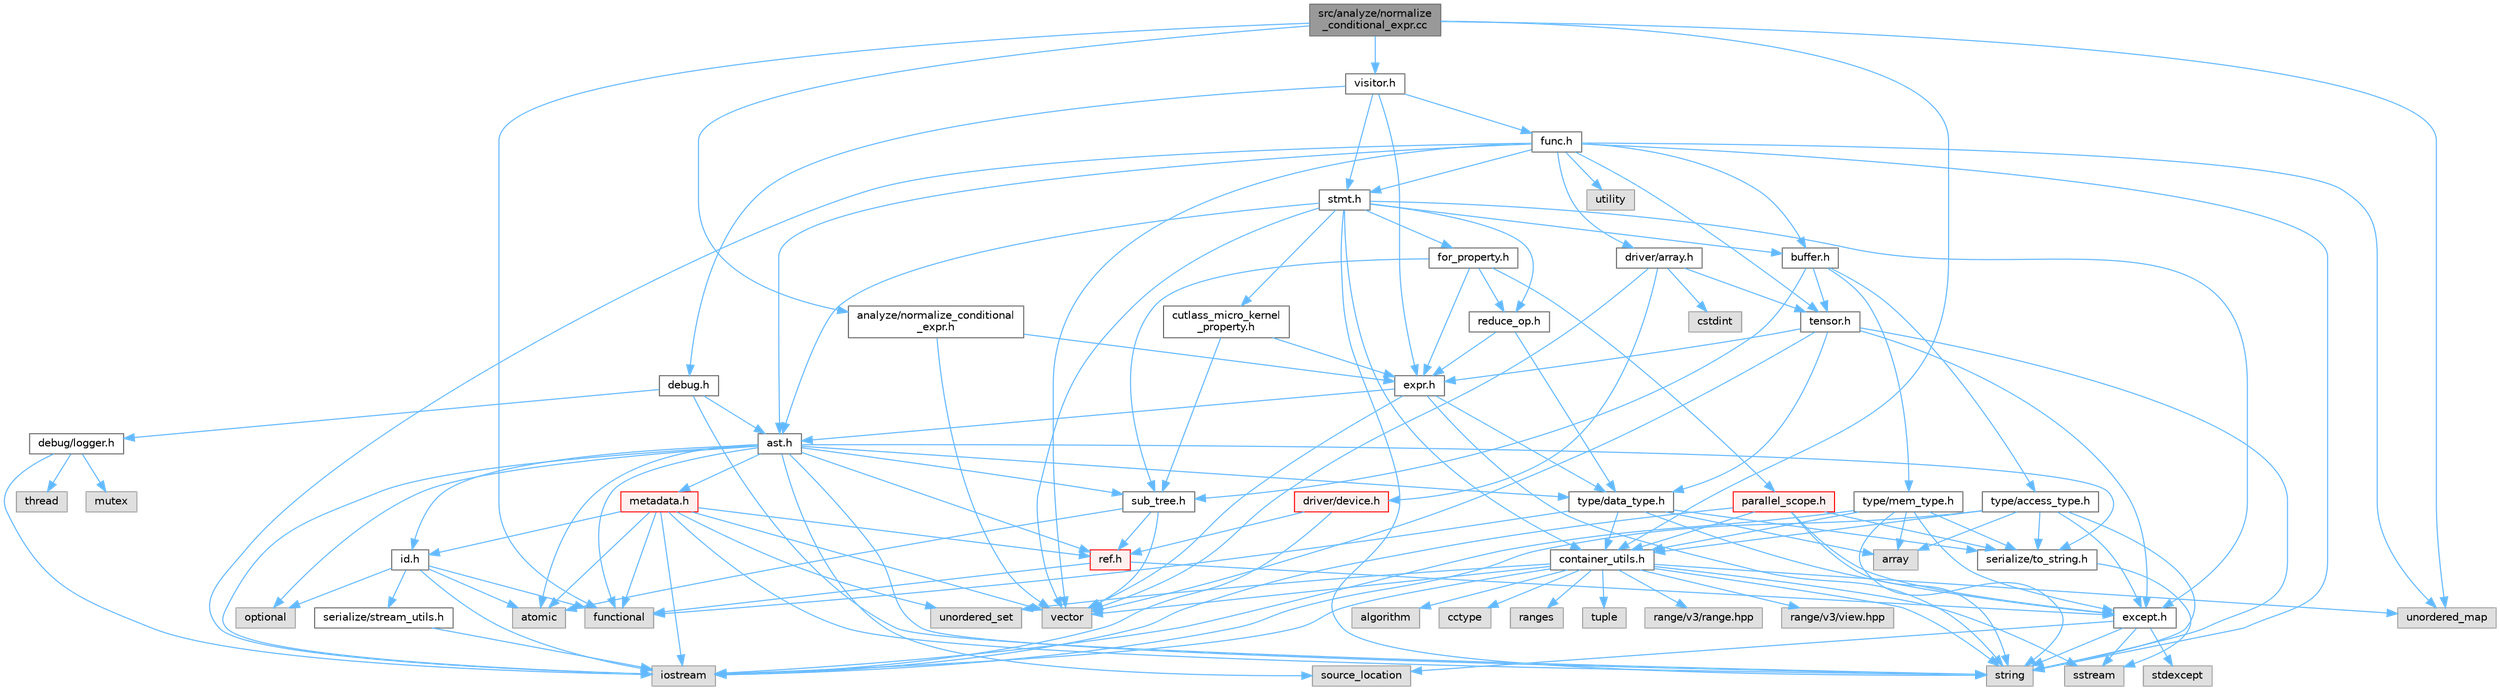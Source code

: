digraph "src/analyze/normalize_conditional_expr.cc"
{
 // LATEX_PDF_SIZE
  bgcolor="transparent";
  edge [fontname=Helvetica,fontsize=10,labelfontname=Helvetica,labelfontsize=10];
  node [fontname=Helvetica,fontsize=10,shape=box,height=0.2,width=0.4];
  Node1 [label="src/analyze/normalize\l_conditional_expr.cc",height=0.2,width=0.4,color="gray40", fillcolor="grey60", style="filled", fontcolor="black",tooltip=" "];
  Node1 -> Node2 [color="steelblue1",style="solid"];
  Node2 [label="functional",height=0.2,width=0.4,color="grey60", fillcolor="#E0E0E0", style="filled",tooltip=" "];
  Node1 -> Node3 [color="steelblue1",style="solid"];
  Node3 [label="unordered_map",height=0.2,width=0.4,color="grey60", fillcolor="#E0E0E0", style="filled",tooltip=" "];
  Node1 -> Node4 [color="steelblue1",style="solid"];
  Node4 [label="analyze/normalize_conditional\l_expr.h",height=0.2,width=0.4,color="grey40", fillcolor="white", style="filled",URL="$normalize__conditional__expr_8h.html",tooltip=" "];
  Node4 -> Node5 [color="steelblue1",style="solid"];
  Node5 [label="vector",height=0.2,width=0.4,color="grey60", fillcolor="#E0E0E0", style="filled",tooltip=" "];
  Node4 -> Node6 [color="steelblue1",style="solid"];
  Node6 [label="expr.h",height=0.2,width=0.4,color="grey40", fillcolor="white", style="filled",URL="$expr_8h.html",tooltip=" "];
  Node6 -> Node7 [color="steelblue1",style="solid"];
  Node7 [label="string",height=0.2,width=0.4,color="grey60", fillcolor="#E0E0E0", style="filled",tooltip=" "];
  Node6 -> Node5 [color="steelblue1",style="solid"];
  Node6 -> Node8 [color="steelblue1",style="solid"];
  Node8 [label="ast.h",height=0.2,width=0.4,color="grey40", fillcolor="white", style="filled",URL="$ast_8h.html",tooltip=" "];
  Node8 -> Node9 [color="steelblue1",style="solid"];
  Node9 [label="atomic",height=0.2,width=0.4,color="grey60", fillcolor="#E0E0E0", style="filled",tooltip=" "];
  Node8 -> Node2 [color="steelblue1",style="solid"];
  Node8 -> Node10 [color="steelblue1",style="solid"];
  Node10 [label="iostream",height=0.2,width=0.4,color="grey60", fillcolor="#E0E0E0", style="filled",tooltip=" "];
  Node8 -> Node11 [color="steelblue1",style="solid"];
  Node11 [label="optional",height=0.2,width=0.4,color="grey60", fillcolor="#E0E0E0", style="filled",tooltip=" "];
  Node8 -> Node12 [color="steelblue1",style="solid"];
  Node12 [label="source_location",height=0.2,width=0.4,color="grey60", fillcolor="#E0E0E0", style="filled",tooltip=" "];
  Node8 -> Node7 [color="steelblue1",style="solid"];
  Node8 -> Node13 [color="steelblue1",style="solid"];
  Node13 [label="id.h",height=0.2,width=0.4,color="grey40", fillcolor="white", style="filled",URL="$id_8h.html",tooltip=" "];
  Node13 -> Node9 [color="steelblue1",style="solid"];
  Node13 -> Node2 [color="steelblue1",style="solid"];
  Node13 -> Node10 [color="steelblue1",style="solid"];
  Node13 -> Node11 [color="steelblue1",style="solid"];
  Node13 -> Node14 [color="steelblue1",style="solid"];
  Node14 [label="serialize/stream_utils.h",height=0.2,width=0.4,color="grey40", fillcolor="white", style="filled",URL="$stream__utils_8h.html",tooltip=" "];
  Node14 -> Node10 [color="steelblue1",style="solid"];
  Node8 -> Node15 [color="steelblue1",style="solid"];
  Node15 [label="metadata.h",height=0.2,width=0.4,color="red", fillcolor="#FFF0F0", style="filled",URL="$metadata_8h.html",tooltip=" "];
  Node15 -> Node9 [color="steelblue1",style="solid"];
  Node15 -> Node2 [color="steelblue1",style="solid"];
  Node15 -> Node10 [color="steelblue1",style="solid"];
  Node15 -> Node7 [color="steelblue1",style="solid"];
  Node15 -> Node16 [color="steelblue1",style="solid"];
  Node16 [label="unordered_set",height=0.2,width=0.4,color="grey60", fillcolor="#E0E0E0", style="filled",tooltip=" "];
  Node15 -> Node5 [color="steelblue1",style="solid"];
  Node15 -> Node13 [color="steelblue1",style="solid"];
  Node15 -> Node18 [color="steelblue1",style="solid"];
  Node18 [label="ref.h",height=0.2,width=0.4,color="red", fillcolor="#FFF0F0", style="filled",URL="$ref_8h.html",tooltip=" "];
  Node18 -> Node2 [color="steelblue1",style="solid"];
  Node18 -> Node24 [color="steelblue1",style="solid"];
  Node24 [label="except.h",height=0.2,width=0.4,color="grey40", fillcolor="white", style="filled",URL="$except_8h.html",tooltip=" "];
  Node24 -> Node12 [color="steelblue1",style="solid"];
  Node24 -> Node25 [color="steelblue1",style="solid"];
  Node25 [label="sstream",height=0.2,width=0.4,color="grey60", fillcolor="#E0E0E0", style="filled",tooltip=" "];
  Node24 -> Node26 [color="steelblue1",style="solid"];
  Node26 [label="stdexcept",height=0.2,width=0.4,color="grey60", fillcolor="#E0E0E0", style="filled",tooltip=" "];
  Node24 -> Node7 [color="steelblue1",style="solid"];
  Node8 -> Node18 [color="steelblue1",style="solid"];
  Node8 -> Node27 [color="steelblue1",style="solid"];
  Node27 [label="serialize/to_string.h",height=0.2,width=0.4,color="grey40", fillcolor="white", style="filled",URL="$to__string_8h.html",tooltip=" "];
  Node27 -> Node25 [color="steelblue1",style="solid"];
  Node8 -> Node28 [color="steelblue1",style="solid"];
  Node28 [label="sub_tree.h",height=0.2,width=0.4,color="grey40", fillcolor="white", style="filled",URL="$sub__tree_8h.html",tooltip=" "];
  Node28 -> Node9 [color="steelblue1",style="solid"];
  Node28 -> Node5 [color="steelblue1",style="solid"];
  Node28 -> Node18 [color="steelblue1",style="solid"];
  Node8 -> Node29 [color="steelblue1",style="solid"];
  Node29 [label="type/data_type.h",height=0.2,width=0.4,color="grey40", fillcolor="white", style="filled",URL="$data__type_8h.html",tooltip=" "];
  Node29 -> Node30 [color="steelblue1",style="solid"];
  Node30 [label="array",height=0.2,width=0.4,color="grey60", fillcolor="#E0E0E0", style="filled",tooltip=" "];
  Node29 -> Node2 [color="steelblue1",style="solid"];
  Node29 -> Node31 [color="steelblue1",style="solid"];
  Node31 [label="container_utils.h",height=0.2,width=0.4,color="grey40", fillcolor="white", style="filled",URL="$container__utils_8h.html",tooltip=" "];
  Node31 -> Node32 [color="steelblue1",style="solid"];
  Node32 [label="algorithm",height=0.2,width=0.4,color="grey60", fillcolor="#E0E0E0", style="filled",tooltip=" "];
  Node31 -> Node33 [color="steelblue1",style="solid"];
  Node33 [label="cctype",height=0.2,width=0.4,color="grey60", fillcolor="#E0E0E0", style="filled",tooltip=" "];
  Node31 -> Node10 [color="steelblue1",style="solid"];
  Node31 -> Node34 [color="steelblue1",style="solid"];
  Node34 [label="ranges",height=0.2,width=0.4,color="grey60", fillcolor="#E0E0E0", style="filled",tooltip=" "];
  Node31 -> Node25 [color="steelblue1",style="solid"];
  Node31 -> Node7 [color="steelblue1",style="solid"];
  Node31 -> Node35 [color="steelblue1",style="solid"];
  Node35 [label="tuple",height=0.2,width=0.4,color="grey60", fillcolor="#E0E0E0", style="filled",tooltip=" "];
  Node31 -> Node3 [color="steelblue1",style="solid"];
  Node31 -> Node16 [color="steelblue1",style="solid"];
  Node31 -> Node5 [color="steelblue1",style="solid"];
  Node31 -> Node36 [color="steelblue1",style="solid"];
  Node36 [label="range/v3/range.hpp",height=0.2,width=0.4,color="grey60", fillcolor="#E0E0E0", style="filled",tooltip=" "];
  Node31 -> Node37 [color="steelblue1",style="solid"];
  Node37 [label="range/v3/view.hpp",height=0.2,width=0.4,color="grey60", fillcolor="#E0E0E0", style="filled",tooltip=" "];
  Node29 -> Node24 [color="steelblue1",style="solid"];
  Node29 -> Node27 [color="steelblue1",style="solid"];
  Node6 -> Node29 [color="steelblue1",style="solid"];
  Node1 -> Node31 [color="steelblue1",style="solid"];
  Node1 -> Node38 [color="steelblue1",style="solid"];
  Node38 [label="visitor.h",height=0.2,width=0.4,color="grey40", fillcolor="white", style="filled",URL="$visitor_8h.html",tooltip=" "];
  Node38 -> Node39 [color="steelblue1",style="solid"];
  Node39 [label="debug.h",height=0.2,width=0.4,color="grey40", fillcolor="white", style="filled",URL="$debug_8h.html",tooltip=" "];
  Node39 -> Node7 [color="steelblue1",style="solid"];
  Node39 -> Node8 [color="steelblue1",style="solid"];
  Node39 -> Node40 [color="steelblue1",style="solid"];
  Node40 [label="debug/logger.h",height=0.2,width=0.4,color="grey40", fillcolor="white", style="filled",URL="$logger_8h.html",tooltip=" "];
  Node40 -> Node10 [color="steelblue1",style="solid"];
  Node40 -> Node41 [color="steelblue1",style="solid"];
  Node41 [label="mutex",height=0.2,width=0.4,color="grey60", fillcolor="#E0E0E0", style="filled",tooltip=" "];
  Node40 -> Node42 [color="steelblue1",style="solid"];
  Node42 [label="thread",height=0.2,width=0.4,color="grey60", fillcolor="#E0E0E0", style="filled",tooltip=" "];
  Node38 -> Node6 [color="steelblue1",style="solid"];
  Node38 -> Node43 [color="steelblue1",style="solid"];
  Node43 [label="func.h",height=0.2,width=0.4,color="grey40", fillcolor="white", style="filled",URL="$func_8h.html",tooltip=" "];
  Node43 -> Node10 [color="steelblue1",style="solid"];
  Node43 -> Node7 [color="steelblue1",style="solid"];
  Node43 -> Node3 [color="steelblue1",style="solid"];
  Node43 -> Node44 [color="steelblue1",style="solid"];
  Node44 [label="utility",height=0.2,width=0.4,color="grey60", fillcolor="#E0E0E0", style="filled",tooltip=" "];
  Node43 -> Node5 [color="steelblue1",style="solid"];
  Node43 -> Node8 [color="steelblue1",style="solid"];
  Node43 -> Node45 [color="steelblue1",style="solid"];
  Node45 [label="buffer.h",height=0.2,width=0.4,color="grey40", fillcolor="white", style="filled",URL="$buffer_8h.html",tooltip=" "];
  Node45 -> Node28 [color="steelblue1",style="solid"];
  Node45 -> Node46 [color="steelblue1",style="solid"];
  Node46 [label="tensor.h",height=0.2,width=0.4,color="grey40", fillcolor="white", style="filled",URL="$tensor_8h.html",tooltip=" "];
  Node46 -> Node7 [color="steelblue1",style="solid"];
  Node46 -> Node5 [color="steelblue1",style="solid"];
  Node46 -> Node24 [color="steelblue1",style="solid"];
  Node46 -> Node6 [color="steelblue1",style="solid"];
  Node46 -> Node29 [color="steelblue1",style="solid"];
  Node45 -> Node47 [color="steelblue1",style="solid"];
  Node47 [label="type/access_type.h",height=0.2,width=0.4,color="grey40", fillcolor="white", style="filled",URL="$access__type_8h.html",tooltip=" "];
  Node47 -> Node30 [color="steelblue1",style="solid"];
  Node47 -> Node10 [color="steelblue1",style="solid"];
  Node47 -> Node7 [color="steelblue1",style="solid"];
  Node47 -> Node31 [color="steelblue1",style="solid"];
  Node47 -> Node24 [color="steelblue1",style="solid"];
  Node47 -> Node27 [color="steelblue1",style="solid"];
  Node45 -> Node48 [color="steelblue1",style="solid"];
  Node48 [label="type/mem_type.h",height=0.2,width=0.4,color="grey40", fillcolor="white", style="filled",URL="$mem__type_8h.html",tooltip=" "];
  Node48 -> Node30 [color="steelblue1",style="solid"];
  Node48 -> Node10 [color="steelblue1",style="solid"];
  Node48 -> Node7 [color="steelblue1",style="solid"];
  Node48 -> Node31 [color="steelblue1",style="solid"];
  Node48 -> Node24 [color="steelblue1",style="solid"];
  Node48 -> Node27 [color="steelblue1",style="solid"];
  Node43 -> Node49 [color="steelblue1",style="solid"];
  Node49 [label="driver/array.h",height=0.2,width=0.4,color="grey40", fillcolor="white", style="filled",URL="$array_8h.html",tooltip=" "];
  Node49 -> Node22 [color="steelblue1",style="solid"];
  Node22 [label="cstdint",height=0.2,width=0.4,color="grey60", fillcolor="#E0E0E0", style="filled",tooltip=" "];
  Node49 -> Node5 [color="steelblue1",style="solid"];
  Node49 -> Node50 [color="steelblue1",style="solid"];
  Node50 [label="driver/device.h",height=0.2,width=0.4,color="red", fillcolor="#FFF0F0", style="filled",URL="$device_8h.html",tooltip=" "];
  Node50 -> Node10 [color="steelblue1",style="solid"];
  Node50 -> Node18 [color="steelblue1",style="solid"];
  Node49 -> Node46 [color="steelblue1",style="solid"];
  Node43 -> Node53 [color="steelblue1",style="solid"];
  Node53 [label="stmt.h",height=0.2,width=0.4,color="grey40", fillcolor="white", style="filled",URL="$stmt_8h.html",tooltip=" "];
  Node53 -> Node7 [color="steelblue1",style="solid"];
  Node53 -> Node5 [color="steelblue1",style="solid"];
  Node53 -> Node8 [color="steelblue1",style="solid"];
  Node53 -> Node45 [color="steelblue1",style="solid"];
  Node53 -> Node31 [color="steelblue1",style="solid"];
  Node53 -> Node54 [color="steelblue1",style="solid"];
  Node54 [label="cutlass_micro_kernel\l_property.h",height=0.2,width=0.4,color="grey40", fillcolor="white", style="filled",URL="$cutlass__micro__kernel__property_8h.html",tooltip=" "];
  Node54 -> Node6 [color="steelblue1",style="solid"];
  Node54 -> Node28 [color="steelblue1",style="solid"];
  Node53 -> Node24 [color="steelblue1",style="solid"];
  Node53 -> Node55 [color="steelblue1",style="solid"];
  Node55 [label="for_property.h",height=0.2,width=0.4,color="grey40", fillcolor="white", style="filled",URL="$for__property_8h.html",tooltip=" "];
  Node55 -> Node6 [color="steelblue1",style="solid"];
  Node55 -> Node56 [color="steelblue1",style="solid"];
  Node56 [label="parallel_scope.h",height=0.2,width=0.4,color="red", fillcolor="#FFF0F0", style="filled",URL="$parallel__scope_8h.html",tooltip=" "];
  Node56 -> Node10 [color="steelblue1",style="solid"];
  Node56 -> Node7 [color="steelblue1",style="solid"];
  Node56 -> Node31 [color="steelblue1",style="solid"];
  Node56 -> Node24 [color="steelblue1",style="solid"];
  Node56 -> Node27 [color="steelblue1",style="solid"];
  Node55 -> Node59 [color="steelblue1",style="solid"];
  Node59 [label="reduce_op.h",height=0.2,width=0.4,color="grey40", fillcolor="white", style="filled",URL="$reduce__op_8h.html",tooltip=" "];
  Node59 -> Node6 [color="steelblue1",style="solid"];
  Node59 -> Node29 [color="steelblue1",style="solid"];
  Node55 -> Node28 [color="steelblue1",style="solid"];
  Node53 -> Node59 [color="steelblue1",style="solid"];
  Node43 -> Node46 [color="steelblue1",style="solid"];
  Node38 -> Node53 [color="steelblue1",style="solid"];
}
